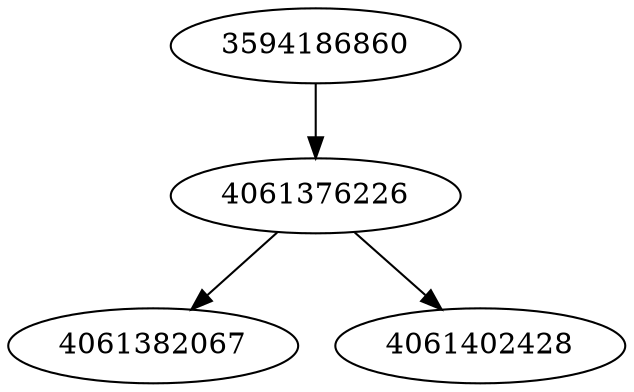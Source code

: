 strict digraph  {
4061376226;
4061382067;
3594186860;
4061402428;
4061376226 -> 4061382067;
4061376226 -> 4061402428;
3594186860 -> 4061376226;
}
